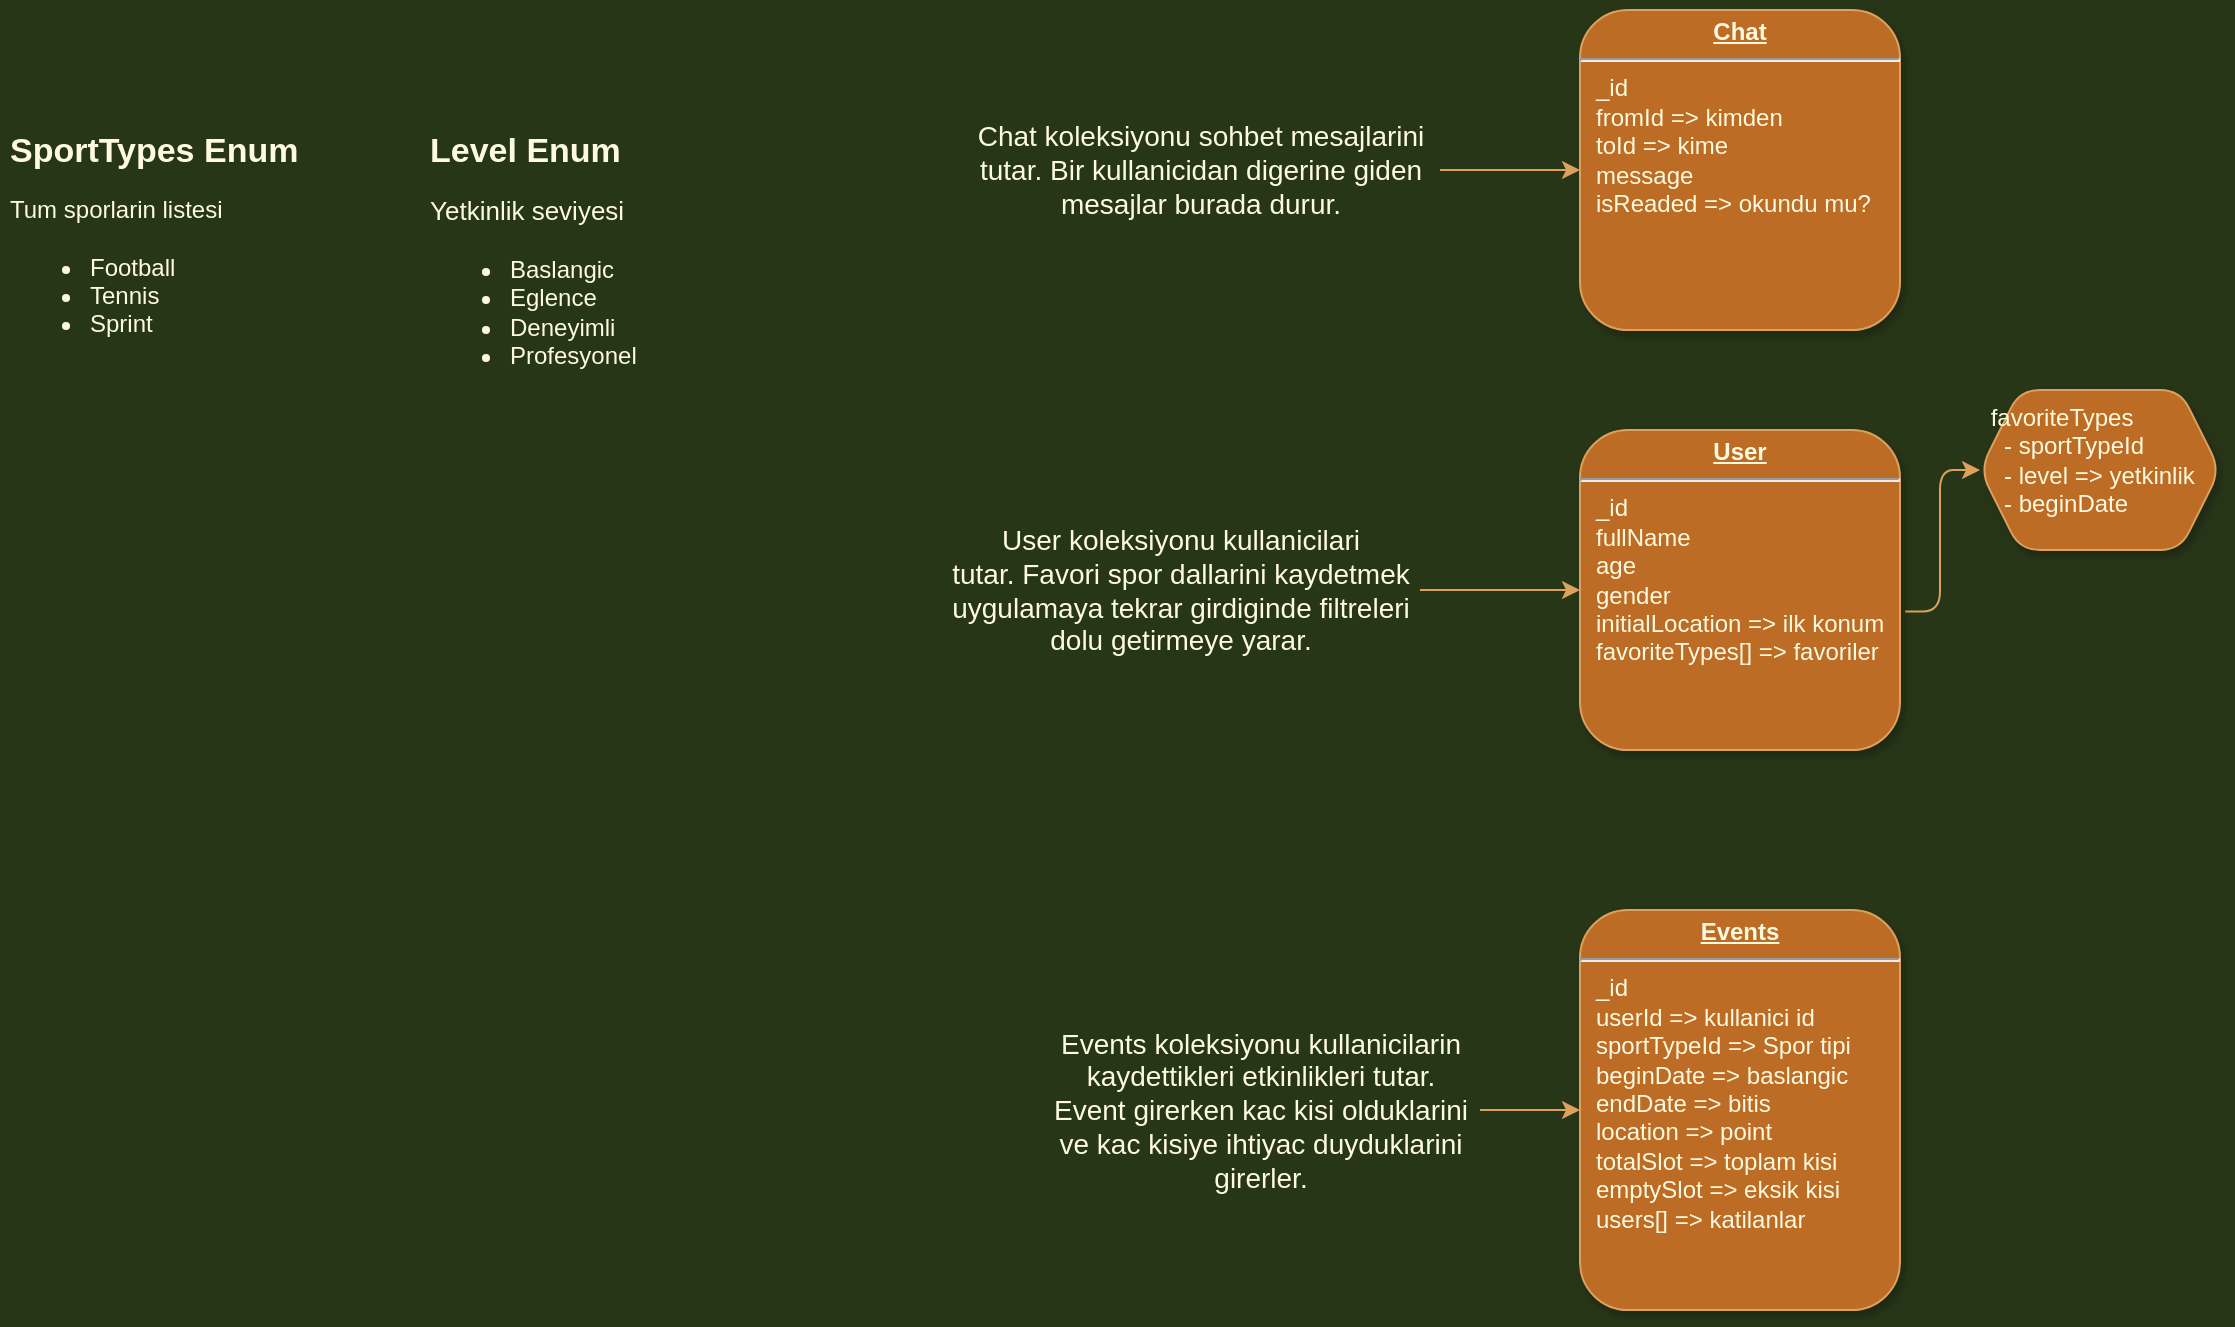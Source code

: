 <mxfile version="16.4.6" type="github">
  <diagram name="Page-1" id="efa7a0a1-bf9b-a30e-e6df-94a7791c09e9">
    <mxGraphModel dx="2528" dy="2397" grid="1" gridSize="10" guides="1" tooltips="1" connect="1" arrows="1" fold="1" page="1" pageScale="1" pageWidth="826" pageHeight="1169" background="#283618" math="0" shadow="0">
      <root>
        <mxCell id="0" />
        <mxCell id="1" parent="0" />
        <mxCell id="nvz1fvDRYt0QWDwu4Yj0-134" value="&lt;h1 style=&quot;font-size: 17px&quot;&gt;&lt;font style=&quot;font-size: 17px&quot;&gt;SportTypes Enum&lt;br&gt;&lt;/font&gt;&lt;/h1&gt;&lt;div&gt;&lt;font style=&quot;font-size: 12px&quot;&gt;Tum sporlarin listesi&lt;/font&gt;&lt;/div&gt;&lt;p style=&quot;font-size: 14px&quot;&gt;&lt;/p&gt;&lt;ul&gt;&lt;li&gt;Football&lt;/li&gt;&lt;li&gt;Tennis&lt;/li&gt;&lt;li&gt;Sprint&lt;/li&gt;&lt;/ul&gt;&lt;p&gt;&lt;/p&gt;" style="text;html=1;strokeColor=none;fillColor=none;spacing=5;spacingTop=-20;whiteSpace=wrap;overflow=hidden;rounded=1;fontColor=#FEFAE0;" vertex="1" parent="1">
          <mxGeometry x="-740" y="-990" width="180" height="160" as="geometry" />
        </mxCell>
        <mxCell id="nvz1fvDRYt0QWDwu4Yj0-139" value="&lt;p style=&quot;margin: 0px ; margin-top: 4px ; text-align: center ; text-decoration: underline&quot;&gt;&lt;strong&gt;Chat&lt;/strong&gt;&lt;/p&gt;&lt;hr&gt;&lt;p style=&quot;margin: 0px ; margin-left: 8px&quot;&gt;_id&lt;/p&gt;&lt;p style=&quot;margin: 0px ; margin-left: 8px&quot;&gt;fromId =&amp;gt; kimden&lt;/p&gt;&lt;p style=&quot;margin: 0px ; margin-left: 8px&quot;&gt;toId =&amp;gt; kime&lt;/p&gt;&lt;p style=&quot;margin: 0px ; margin-left: 8px&quot;&gt;message&lt;/p&gt;&lt;p style=&quot;margin: 0px ; margin-left: 8px&quot;&gt;isReaded =&amp;gt; okundu mu?&lt;/p&gt;" style="verticalAlign=top;align=left;overflow=fill;fontSize=12;fontFamily=Helvetica;html=1;strokeColor=#DDA15E;shadow=1;fillColor=#BC6C25;fontColor=#FEFAE0;rounded=1;" vertex="1" parent="1">
          <mxGeometry x="50" y="-1050.0" width="160" height="160" as="geometry" />
        </mxCell>
        <mxCell id="nvz1fvDRYt0QWDwu4Yj0-141" value="" style="group" vertex="1" connectable="0" parent="1">
          <mxGeometry x="-220" y="-600" width="430" height="200" as="geometry" />
        </mxCell>
        <mxCell id="nvz1fvDRYt0QWDwu4Yj0-132" value="&lt;p style=&quot;margin: 0px ; margin-top: 4px ; text-align: center ; text-decoration: underline&quot;&gt;&lt;strong&gt;Events&lt;/strong&gt;&lt;/p&gt;&lt;hr&gt;&lt;p style=&quot;margin: 0px ; margin-left: 8px&quot;&gt;_id&lt;/p&gt;&lt;p style=&quot;margin: 0px ; margin-left: 8px&quot;&gt;userId =&amp;gt; kullanici id&lt;/p&gt;&lt;p style=&quot;margin: 0px ; margin-left: 8px&quot;&gt;sportTypeId =&amp;gt; Spor tipi&lt;/p&gt;&lt;p style=&quot;margin: 0px ; margin-left: 8px&quot;&gt;beginDate =&amp;gt; baslangic&lt;/p&gt;&lt;p style=&quot;margin: 0px ; margin-left: 8px&quot;&gt;endDate =&amp;gt; bitis&lt;/p&gt;&lt;p style=&quot;margin: 0px ; margin-left: 8px&quot;&gt;location =&amp;gt; point&lt;/p&gt;&lt;p style=&quot;margin: 0px ; margin-left: 8px&quot;&gt;totalSlot =&amp;gt; toplam kisi&lt;/p&gt;&lt;p style=&quot;margin: 0px ; margin-left: 8px&quot;&gt;emptySlot =&amp;gt; eksik kisi&lt;/p&gt;&lt;p style=&quot;margin: 0px ; margin-left: 8px&quot;&gt;users[] =&amp;gt; katilanlar&lt;/p&gt;&lt;p style=&quot;margin: 0px ; margin-left: 8px&quot;&gt;&lt;br&gt;&lt;/p&gt;&lt;p style=&quot;margin: 0px ; margin-left: 8px&quot;&gt;&lt;br&gt;&lt;/p&gt;" style="verticalAlign=top;align=left;overflow=fill;fontSize=12;fontFamily=Helvetica;html=1;strokeColor=#DDA15E;shadow=1;fillColor=#BC6C25;fontColor=#FEFAE0;rounded=1;" vertex="1" parent="nvz1fvDRYt0QWDwu4Yj0-141">
          <mxGeometry x="270" width="160" height="200" as="geometry" />
        </mxCell>
        <mxCell id="nvz1fvDRYt0QWDwu4Yj0-136" value="" style="edgeStyle=orthogonalEdgeStyle;rounded=1;orthogonalLoop=1;jettySize=auto;html=1;fontSize=14;labelBackgroundColor=#283618;strokeColor=#DDA15E;fontColor=#FEFAE0;" edge="1" parent="nvz1fvDRYt0QWDwu4Yj0-141" source="nvz1fvDRYt0QWDwu4Yj0-135" target="nvz1fvDRYt0QWDwu4Yj0-132">
          <mxGeometry relative="1" as="geometry" />
        </mxCell>
        <mxCell id="nvz1fvDRYt0QWDwu4Yj0-135" value="Events koleksiyonu kullanicilarin&lt;br&gt;kaydettikleri etkinlikleri tutar.&lt;br&gt;Event girerken kac kisi olduklarini&lt;br&gt;ve kac kisiye ihtiyac duyduklarini&lt;br&gt;girerler." style="text;html=1;align=center;verticalAlign=middle;resizable=0;points=[];autosize=1;strokeColor=none;fillColor=none;fontSize=14;rounded=1;fontColor=#FEFAE0;" vertex="1" parent="nvz1fvDRYt0QWDwu4Yj0-141">
          <mxGeometry y="55" width="220" height="90" as="geometry" />
        </mxCell>
        <mxCell id="nvz1fvDRYt0QWDwu4Yj0-142" value="&lt;h1 style=&quot;font-size: 17px&quot;&gt;&lt;font style=&quot;font-size: 17px&quot;&gt;Level Enum&lt;/font&gt;&lt;/h1&gt;&lt;div&gt;&lt;font style=&quot;font-size: 13px&quot;&gt;Yetkinlik seviyesi&lt;/font&gt;&lt;/div&gt;&lt;p style=&quot;font-size: 14px&quot;&gt;&lt;/p&gt;&lt;ul&gt;&lt;li&gt;Baslangic&lt;/li&gt;&lt;li&gt;Eglence&lt;/li&gt;&lt;li&gt;Deneyimli&lt;/li&gt;&lt;li&gt;Profesyonel&lt;/li&gt;&lt;/ul&gt;&lt;p&gt;&lt;/p&gt;" style="text;html=1;strokeColor=none;fillColor=none;spacing=5;spacingTop=-20;whiteSpace=wrap;overflow=hidden;rounded=1;fontColor=#FEFAE0;" vertex="1" parent="1">
          <mxGeometry x="-530" y="-990" width="180" height="130" as="geometry" />
        </mxCell>
        <mxCell id="nvz1fvDRYt0QWDwu4Yj0-148" value="" style="edgeStyle=orthogonalEdgeStyle;curved=0;rounded=1;sketch=0;orthogonalLoop=1;jettySize=auto;html=1;fontSize=13;fontColor=#FEFAE0;strokeColor=#DDA15E;fillColor=#BC6C25;" edge="1" parent="1" source="nvz1fvDRYt0QWDwu4Yj0-147" target="nvz1fvDRYt0QWDwu4Yj0-139">
          <mxGeometry relative="1" as="geometry" />
        </mxCell>
        <mxCell id="nvz1fvDRYt0QWDwu4Yj0-147" value="Chat koleksiyonu sohbet mesajlarini&lt;br&gt;tutar. Bir kullanicidan digerine giden&lt;br&gt;mesajlar burada durur." style="text;html=1;align=center;verticalAlign=middle;resizable=0;points=[];autosize=1;strokeColor=none;fillColor=none;fontSize=14;rounded=1;fontColor=#FEFAE0;" vertex="1" parent="1">
          <mxGeometry x="-260" y="-1000" width="240" height="60" as="geometry" />
        </mxCell>
        <mxCell id="nvz1fvDRYt0QWDwu4Yj0-157" value="&lt;span style=&quot;white-space: pre&quot;&gt;	&lt;/span&gt;favoriteTypes&lt;br&gt;&amp;nbsp; &amp;nbsp;- sportTypeId&lt;br&gt;&amp;nbsp; &amp;nbsp;- level =&amp;gt; yetkinlik&lt;br&gt;&amp;nbsp; &amp;nbsp;- beginDate" style="shape=hexagon;perimeter=hexagonPerimeter2;whiteSpace=wrap;html=1;fixedSize=1;align=left;verticalAlign=top;fillColor=#BC6C25;strokeColor=#DDA15E;fontColor=#FEFAE0;shadow=1;rounded=1;" vertex="1" parent="1">
          <mxGeometry x="250" y="-860.0" width="120" height="80" as="geometry" />
        </mxCell>
        <mxCell id="nvz1fvDRYt0QWDwu4Yj0-158" value="" style="edgeStyle=orthogonalEdgeStyle;curved=0;rounded=1;sketch=0;orthogonalLoop=1;jettySize=auto;html=1;fontSize=13;fontColor=#FEFAE0;strokeColor=#DDA15E;fillColor=#BC6C25;exitX=1.016;exitY=0.567;exitDx=0;exitDy=0;exitPerimeter=0;" edge="1" parent="1" source="nvz1fvDRYt0QWDwu4Yj0-161" target="nvz1fvDRYt0QWDwu4Yj0-157">
          <mxGeometry relative="1" as="geometry">
            <mxPoint x="210" y="-760" as="sourcePoint" />
          </mxGeometry>
        </mxCell>
        <mxCell id="nvz1fvDRYt0QWDwu4Yj0-160" value="" style="group" vertex="1" connectable="0" parent="1">
          <mxGeometry x="-270" y="-840.0" width="480.0" height="160" as="geometry" />
        </mxCell>
        <mxCell id="nvz1fvDRYt0QWDwu4Yj0-161" value="&lt;p style=&quot;margin: 0px ; margin-top: 4px ; text-align: center ; text-decoration: underline&quot;&gt;&lt;strong&gt;User&lt;/strong&gt;&lt;/p&gt;&lt;hr&gt;&lt;p style=&quot;margin: 0px ; margin-left: 8px&quot;&gt;_id&lt;/p&gt;&lt;p style=&quot;margin: 0px ; margin-left: 8px&quot;&gt;fullName&lt;/p&gt;&lt;p style=&quot;margin: 0px ; margin-left: 8px&quot;&gt;age&lt;/p&gt;&lt;p style=&quot;margin: 0px ; margin-left: 8px&quot;&gt;gender&lt;/p&gt;&lt;p style=&quot;margin: 0px ; margin-left: 8px&quot;&gt;initialLocation =&amp;gt; ilk konum&lt;/p&gt;&lt;p style=&quot;margin: 0px ; margin-left: 8px&quot;&gt;favoriteTypes[] =&amp;gt; favoriler&lt;/p&gt;" style="verticalAlign=top;align=left;overflow=fill;fontSize=12;fontFamily=Helvetica;html=1;strokeColor=#DDA15E;shadow=1;fillColor=#BC6C25;fontColor=#FEFAE0;rounded=1;" vertex="1" parent="nvz1fvDRYt0QWDwu4Yj0-160">
          <mxGeometry x="320.0" width="160" height="160" as="geometry" />
        </mxCell>
        <mxCell id="nvz1fvDRYt0QWDwu4Yj0-162" value="" style="edgeStyle=orthogonalEdgeStyle;rounded=1;orthogonalLoop=1;jettySize=auto;html=1;fontSize=14;labelBackgroundColor=#283618;strokeColor=#DDA15E;fontColor=#FEFAE0;" edge="1" parent="nvz1fvDRYt0QWDwu4Yj0-160" source="nvz1fvDRYt0QWDwu4Yj0-163" target="nvz1fvDRYt0QWDwu4Yj0-161">
          <mxGeometry relative="1" as="geometry" />
        </mxCell>
        <mxCell id="nvz1fvDRYt0QWDwu4Yj0-163" value="User koleksiyonu kullanicilari&lt;br&gt;tutar. Favori spor dallarini kaydetmek&lt;br&gt;uygulamaya tekrar girdiginde filtreleri&lt;br&gt;dolu getirmeye yarar." style="text;html=1;align=center;verticalAlign=middle;resizable=0;points=[];autosize=1;strokeColor=none;fillColor=none;fontSize=14;rounded=1;fontColor=#FEFAE0;" vertex="1" parent="nvz1fvDRYt0QWDwu4Yj0-160">
          <mxGeometry y="45.0" width="240" height="70" as="geometry" />
        </mxCell>
      </root>
    </mxGraphModel>
  </diagram>
</mxfile>
